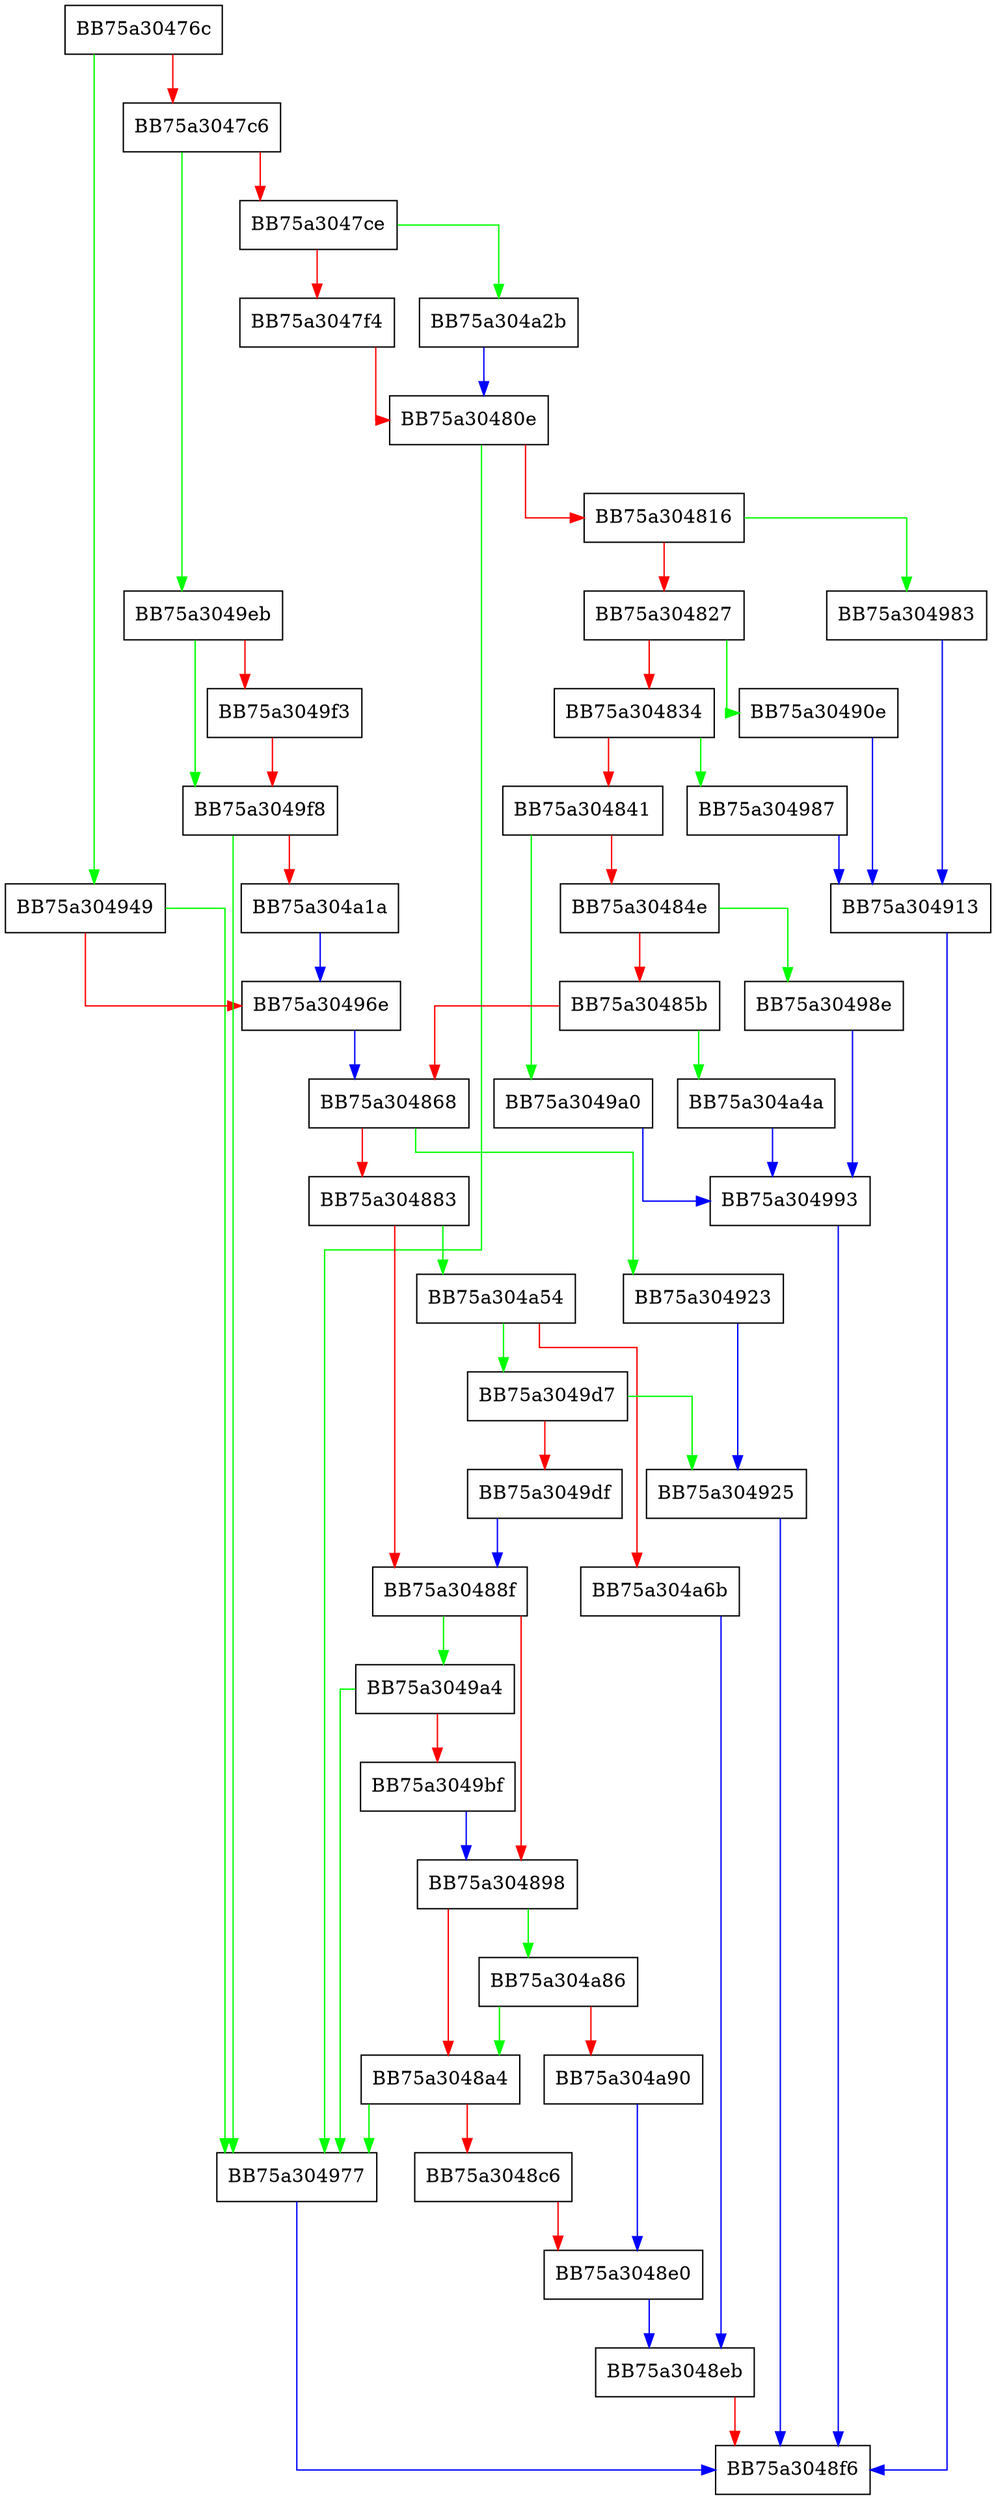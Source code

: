 digraph msil_emit_method_call {
  node [shape="box"];
  graph [splines=ortho];
  BB75a30476c -> BB75a304949 [color="green"];
  BB75a30476c -> BB75a3047c6 [color="red"];
  BB75a3047c6 -> BB75a3049eb [color="green"];
  BB75a3047c6 -> BB75a3047ce [color="red"];
  BB75a3047ce -> BB75a304a2b [color="green"];
  BB75a3047ce -> BB75a3047f4 [color="red"];
  BB75a3047f4 -> BB75a30480e [color="red"];
  BB75a30480e -> BB75a304977 [color="green"];
  BB75a30480e -> BB75a304816 [color="red"];
  BB75a304816 -> BB75a304983 [color="green"];
  BB75a304816 -> BB75a304827 [color="red"];
  BB75a304827 -> BB75a30490e [color="green"];
  BB75a304827 -> BB75a304834 [color="red"];
  BB75a304834 -> BB75a304987 [color="green"];
  BB75a304834 -> BB75a304841 [color="red"];
  BB75a304841 -> BB75a3049a0 [color="green"];
  BB75a304841 -> BB75a30484e [color="red"];
  BB75a30484e -> BB75a30498e [color="green"];
  BB75a30484e -> BB75a30485b [color="red"];
  BB75a30485b -> BB75a304a4a [color="green"];
  BB75a30485b -> BB75a304868 [color="red"];
  BB75a304868 -> BB75a304923 [color="green"];
  BB75a304868 -> BB75a304883 [color="red"];
  BB75a304883 -> BB75a304a54 [color="green"];
  BB75a304883 -> BB75a30488f [color="red"];
  BB75a30488f -> BB75a3049a4 [color="green"];
  BB75a30488f -> BB75a304898 [color="red"];
  BB75a304898 -> BB75a304a86 [color="green"];
  BB75a304898 -> BB75a3048a4 [color="red"];
  BB75a3048a4 -> BB75a304977 [color="green"];
  BB75a3048a4 -> BB75a3048c6 [color="red"];
  BB75a3048c6 -> BB75a3048e0 [color="red"];
  BB75a3048e0 -> BB75a3048eb [color="blue"];
  BB75a3048eb -> BB75a3048f6 [color="red"];
  BB75a30490e -> BB75a304913 [color="blue"];
  BB75a304913 -> BB75a3048f6 [color="blue"];
  BB75a304923 -> BB75a304925 [color="blue"];
  BB75a304925 -> BB75a3048f6 [color="blue"];
  BB75a304949 -> BB75a304977 [color="green"];
  BB75a304949 -> BB75a30496e [color="red"];
  BB75a30496e -> BB75a304868 [color="blue"];
  BB75a304977 -> BB75a3048f6 [color="blue"];
  BB75a304983 -> BB75a304913 [color="blue"];
  BB75a304987 -> BB75a304913 [color="blue"];
  BB75a30498e -> BB75a304993 [color="blue"];
  BB75a304993 -> BB75a3048f6 [color="blue"];
  BB75a3049a0 -> BB75a304993 [color="blue"];
  BB75a3049a4 -> BB75a304977 [color="green"];
  BB75a3049a4 -> BB75a3049bf [color="red"];
  BB75a3049bf -> BB75a304898 [color="blue"];
  BB75a3049d7 -> BB75a304925 [color="green"];
  BB75a3049d7 -> BB75a3049df [color="red"];
  BB75a3049df -> BB75a30488f [color="blue"];
  BB75a3049eb -> BB75a3049f8 [color="green"];
  BB75a3049eb -> BB75a3049f3 [color="red"];
  BB75a3049f3 -> BB75a3049f8 [color="red"];
  BB75a3049f8 -> BB75a304977 [color="green"];
  BB75a3049f8 -> BB75a304a1a [color="red"];
  BB75a304a1a -> BB75a30496e [color="blue"];
  BB75a304a2b -> BB75a30480e [color="blue"];
  BB75a304a4a -> BB75a304993 [color="blue"];
  BB75a304a54 -> BB75a3049d7 [color="green"];
  BB75a304a54 -> BB75a304a6b [color="red"];
  BB75a304a6b -> BB75a3048eb [color="blue"];
  BB75a304a86 -> BB75a3048a4 [color="green"];
  BB75a304a86 -> BB75a304a90 [color="red"];
  BB75a304a90 -> BB75a3048e0 [color="blue"];
}